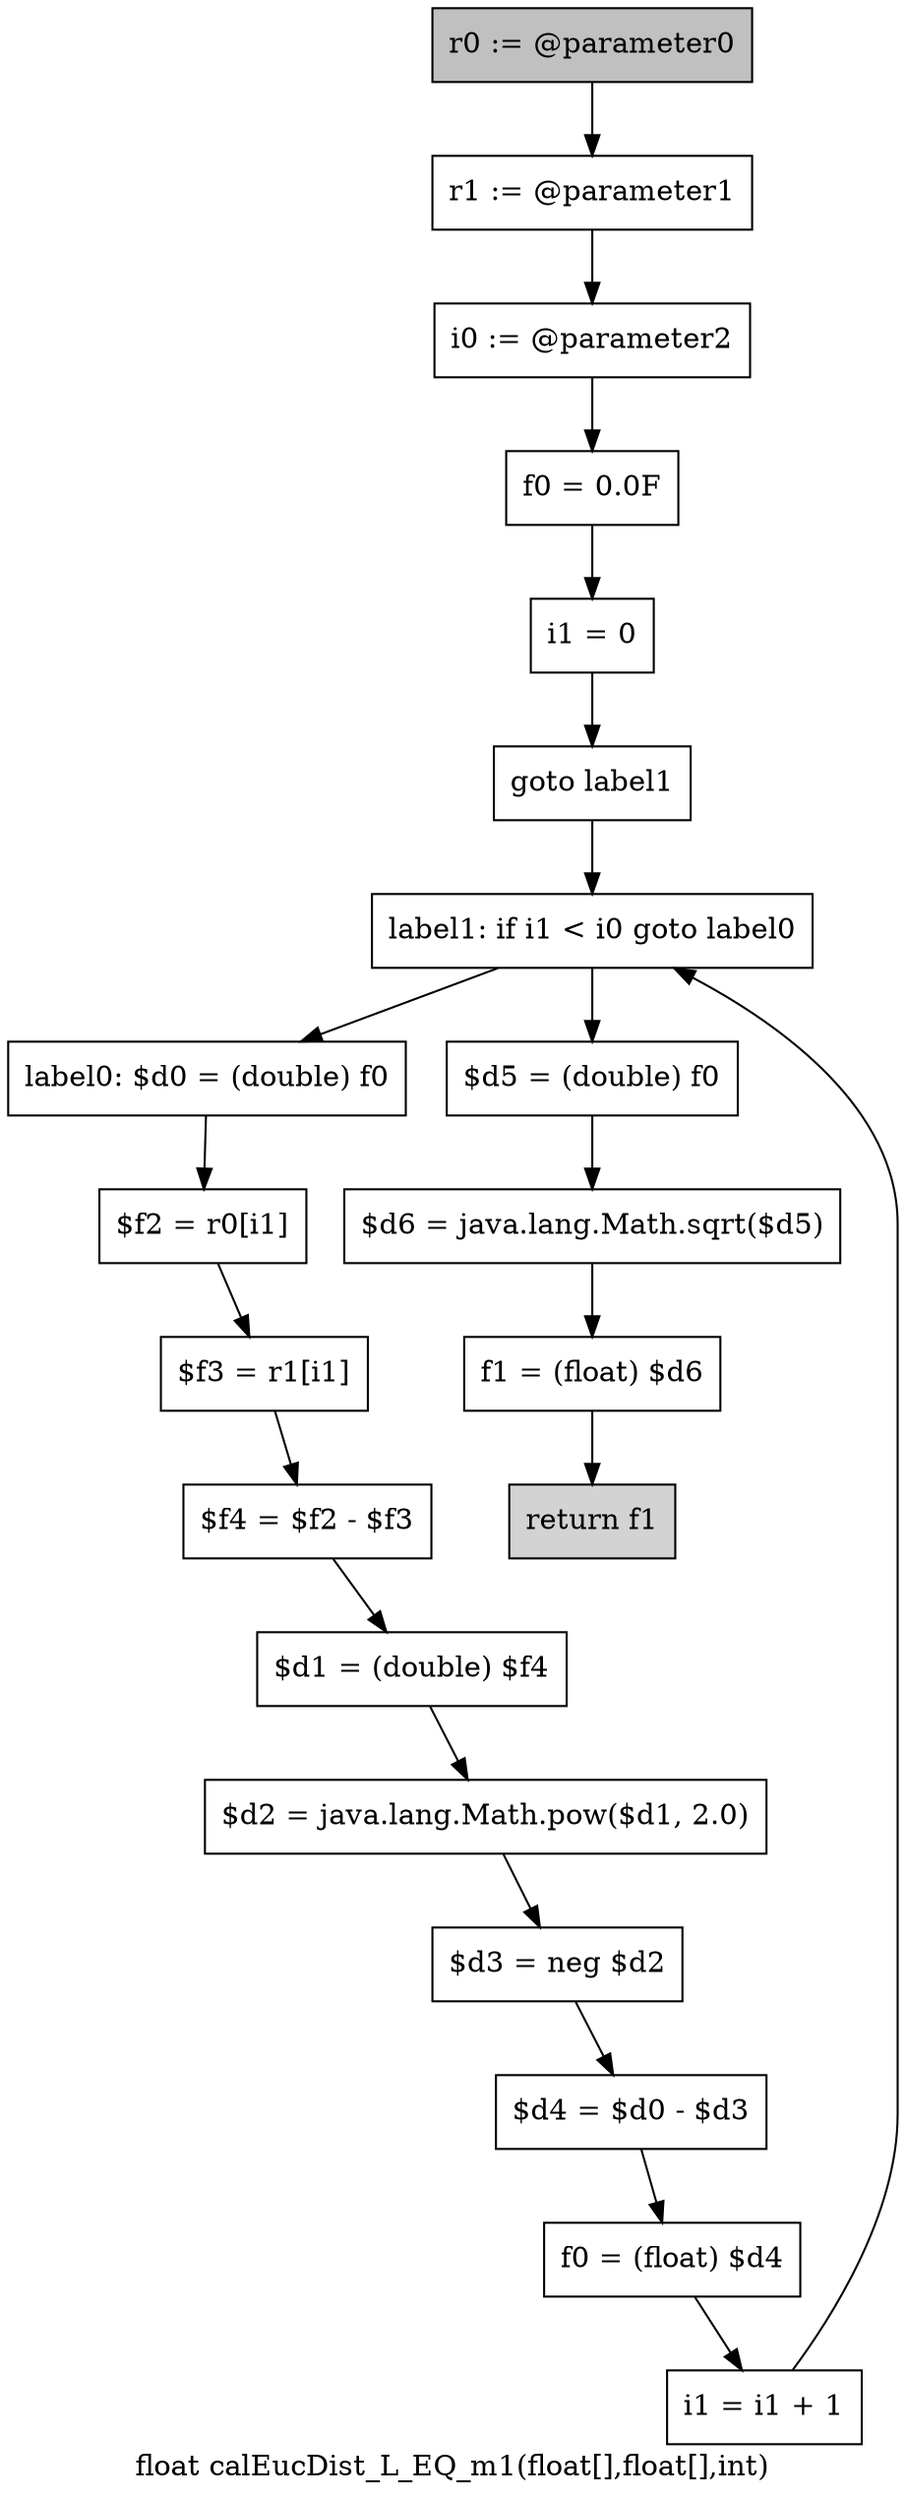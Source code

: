 digraph "float calEucDist_L_EQ_m1(float[],float[],int)" {
    label="float calEucDist_L_EQ_m1(float[],float[],int)";
    node [shape=box];
    "0" [style=filled,fillcolor=gray,label="r0 := @parameter0",];
    "1" [label="r1 := @parameter1",];
    "0"->"1";
    "2" [label="i0 := @parameter2",];
    "1"->"2";
    "3" [label="f0 = 0.0F",];
    "2"->"3";
    "4" [label="i1 = 0",];
    "3"->"4";
    "5" [label="goto label1",];
    "4"->"5";
    "16" [label="label1: if i1 < i0 goto label0",];
    "5"->"16";
    "6" [label="label0: $d0 = (double) f0",];
    "7" [label="$f2 = r0[i1]",];
    "6"->"7";
    "8" [label="$f3 = r1[i1]",];
    "7"->"8";
    "9" [label="$f4 = $f2 - $f3",];
    "8"->"9";
    "10" [label="$d1 = (double) $f4",];
    "9"->"10";
    "11" [label="$d2 = java.lang.Math.pow($d1, 2.0)",];
    "10"->"11";
    "12" [label="$d3 = neg $d2",];
    "11"->"12";
    "13" [label="$d4 = $d0 - $d3",];
    "12"->"13";
    "14" [label="f0 = (float) $d4",];
    "13"->"14";
    "15" [label="i1 = i1 + 1",];
    "14"->"15";
    "15"->"16";
    "16"->"6";
    "17" [label="$d5 = (double) f0",];
    "16"->"17";
    "18" [label="$d6 = java.lang.Math.sqrt($d5)",];
    "17"->"18";
    "19" [label="f1 = (float) $d6",];
    "18"->"19";
    "20" [style=filled,fillcolor=lightgray,label="return f1",];
    "19"->"20";
}
